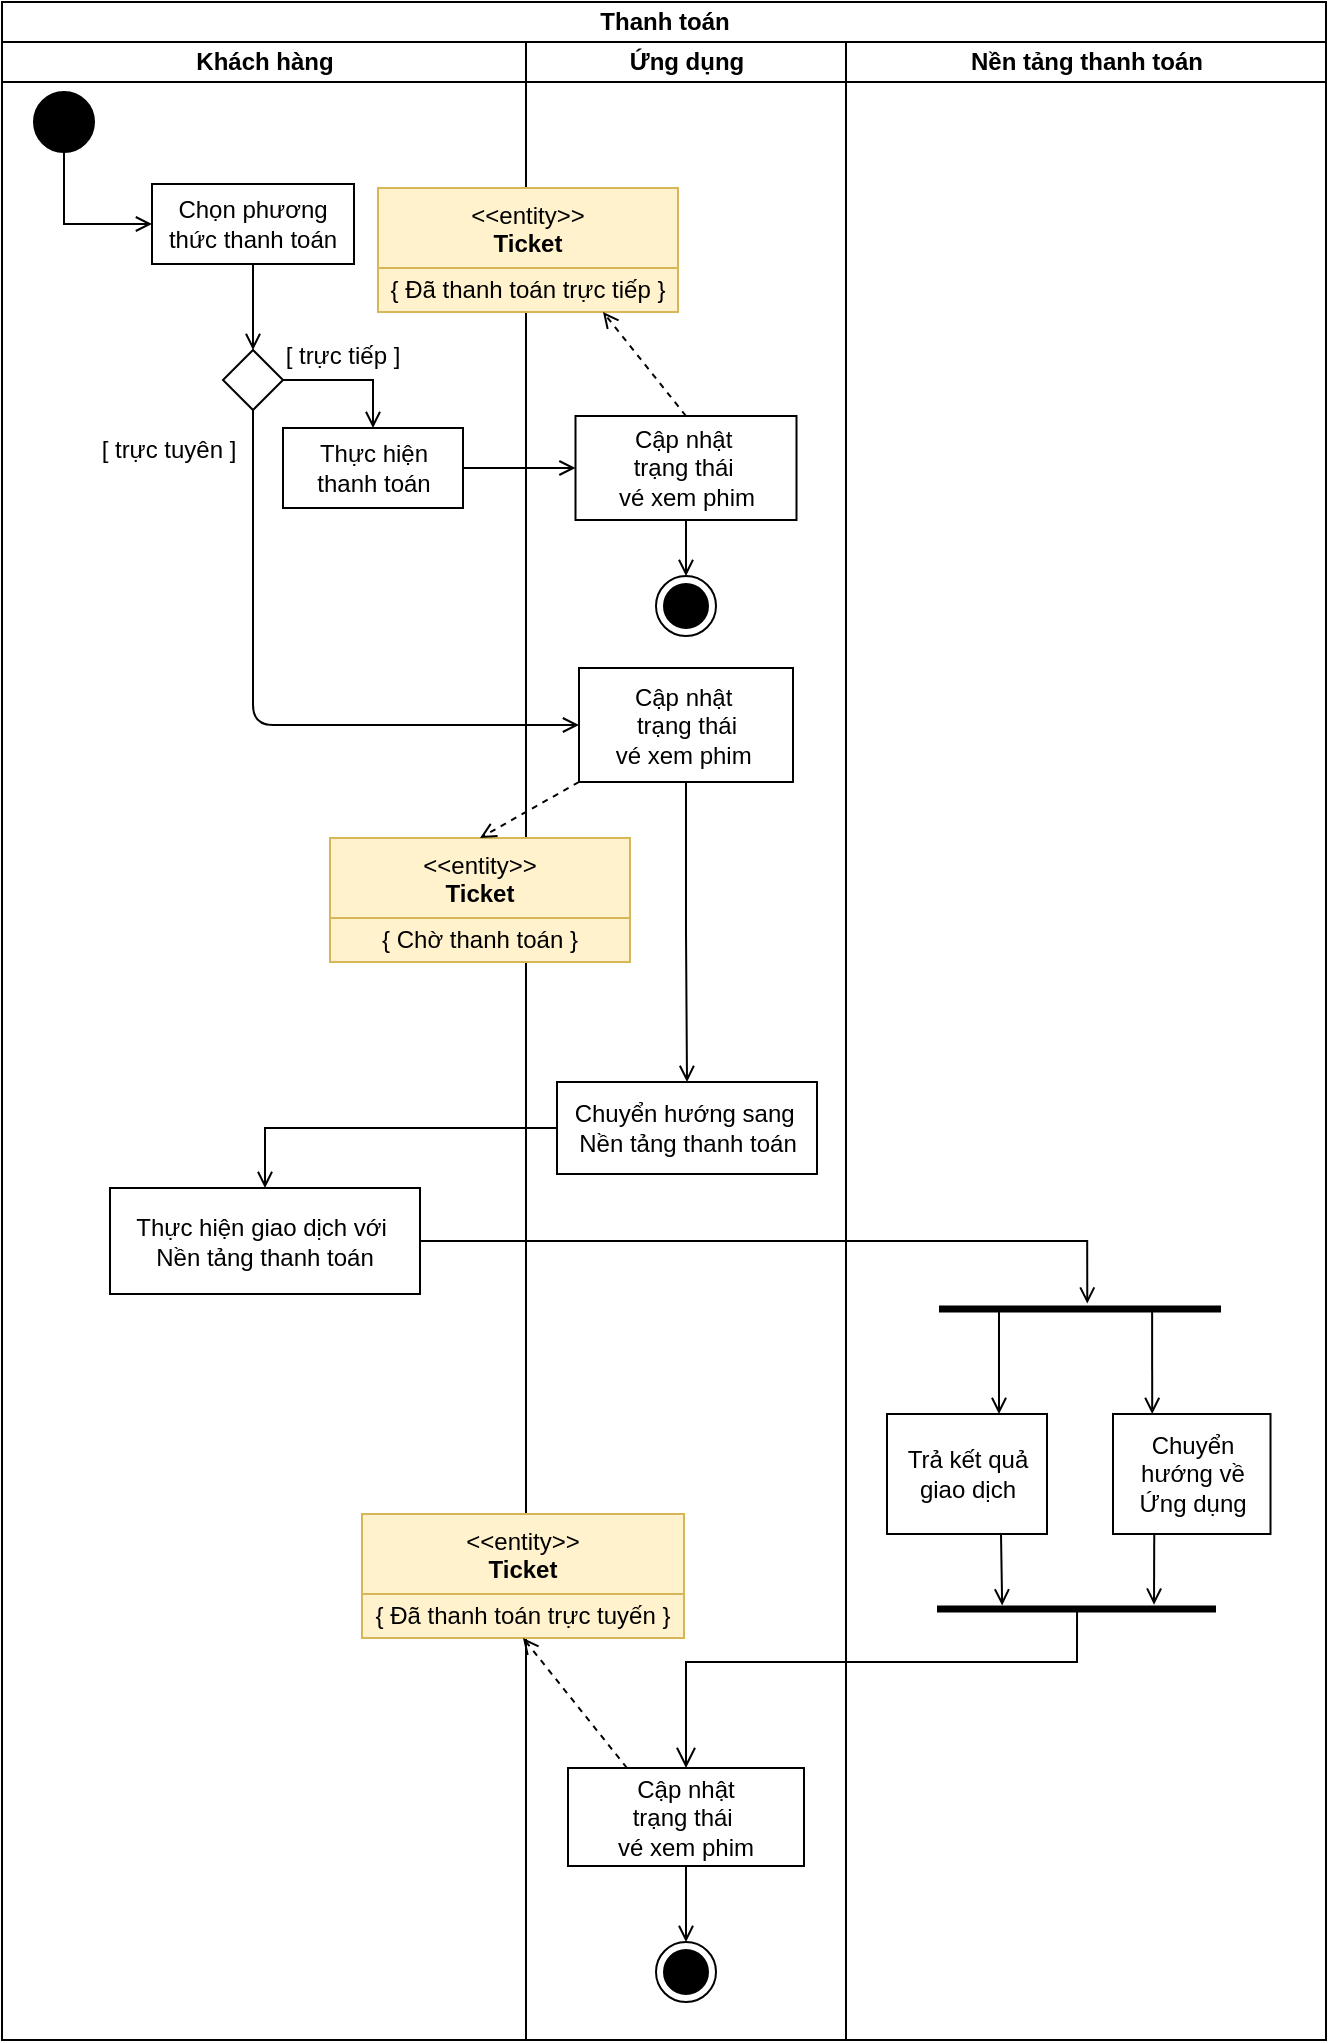 <mxfile version="26.0.16">
  <diagram id="prtHgNgQTEPvFCAcTncT" name="Page-1">
    <mxGraphModel dx="1050" dy="621" grid="0" gridSize="10" guides="1" tooltips="1" connect="1" arrows="1" fold="1" page="1" pageScale="1" pageWidth="3300" pageHeight="4681" math="0" shadow="0">
      <root>
        <mxCell id="0" />
        <mxCell id="1" parent="0" />
        <mxCell id="AH1WmHlI-EWRtZA3XXpa-1" value="Thanh toán" style="swimlane;childLayout=stackLayout;resizeParent=1;resizeParentMax=0;startSize=20;html=1;rounded=0;" parent="1" vertex="1">
          <mxGeometry x="306" y="485" width="662" height="1019" as="geometry" />
        </mxCell>
        <mxCell id="AH1WmHlI-EWRtZA3XXpa-2" value="Khách hàng" style="swimlane;startSize=20;html=1;rounded=0;" parent="AH1WmHlI-EWRtZA3XXpa-1" vertex="1">
          <mxGeometry y="20" width="262" height="999" as="geometry" />
        </mxCell>
        <mxCell id="sl81Ua0wuLah8IBPxavm-5" style="edgeStyle=orthogonalEdgeStyle;rounded=0;orthogonalLoop=1;jettySize=auto;html=1;exitX=0.5;exitY=1;exitDx=0;exitDy=0;endArrow=open;endFill=0;" parent="AH1WmHlI-EWRtZA3XXpa-2" source="AH1WmHlI-EWRtZA3XXpa-6" target="sl81Ua0wuLah8IBPxavm-3" edge="1">
          <mxGeometry relative="1" as="geometry" />
        </mxCell>
        <mxCell id="AH1WmHlI-EWRtZA3XXpa-6" value="Chọn phương thức thanh toán" style="html=1;dashed=0;whiteSpace=wrap;rounded=0;" parent="AH1WmHlI-EWRtZA3XXpa-2" vertex="1">
          <mxGeometry x="75" y="71" width="101" height="40" as="geometry" />
        </mxCell>
        <mxCell id="sl81Ua0wuLah8IBPxavm-7" style="edgeStyle=orthogonalEdgeStyle;rounded=0;orthogonalLoop=1;jettySize=auto;html=1;exitX=1;exitY=0.5;exitDx=0;exitDy=0;endArrow=open;endFill=0;" parent="AH1WmHlI-EWRtZA3XXpa-2" source="sl81Ua0wuLah8IBPxavm-3" target="AH1WmHlI-EWRtZA3XXpa-7" edge="1">
          <mxGeometry relative="1" as="geometry" />
        </mxCell>
        <mxCell id="sl81Ua0wuLah8IBPxavm-3" value="" style="rhombus;" parent="AH1WmHlI-EWRtZA3XXpa-2" vertex="1">
          <mxGeometry x="110.5" y="154" width="30" height="30" as="geometry" />
        </mxCell>
        <mxCell id="MLtkTYhZzzwZY1Q0g-1--2" style="edgeStyle=orthogonalEdgeStyle;rounded=0;orthogonalLoop=1;jettySize=auto;html=1;exitX=1;exitY=0;exitDx=0;exitDy=0;" edge="1" parent="AH1WmHlI-EWRtZA3XXpa-2" source="AH1WmHlI-EWRtZA3XXpa-7">
          <mxGeometry relative="1" as="geometry">
            <mxPoint x="231" y="193" as="targetPoint" />
          </mxGeometry>
        </mxCell>
        <mxCell id="AH1WmHlI-EWRtZA3XXpa-7" value="Thực hiện&lt;div&gt;thanh toán&lt;/div&gt;" style="html=1;dashed=0;whiteSpace=wrap;rounded=0;" parent="AH1WmHlI-EWRtZA3XXpa-2" vertex="1">
          <mxGeometry x="140.5" y="193" width="90" height="40" as="geometry" />
        </mxCell>
        <mxCell id="sl81Ua0wuLah8IBPxavm-27" style="edgeStyle=orthogonalEdgeStyle;rounded=0;orthogonalLoop=1;jettySize=auto;html=1;exitX=0.5;exitY=1;exitDx=0;exitDy=0;entryX=0;entryY=0.5;entryDx=0;entryDy=0;endArrow=open;endFill=0;" parent="AH1WmHlI-EWRtZA3XXpa-2" source="sl81Ua0wuLah8IBPxavm-1" target="AH1WmHlI-EWRtZA3XXpa-6" edge="1">
          <mxGeometry relative="1" as="geometry" />
        </mxCell>
        <mxCell id="sl81Ua0wuLah8IBPxavm-1" value="" style="ellipse;fillColor=strokeColor;html=1;" parent="AH1WmHlI-EWRtZA3XXpa-2" vertex="1">
          <mxGeometry x="16" y="25" width="30" height="30" as="geometry" />
        </mxCell>
        <mxCell id="MLtkTYhZzzwZY1Q0g-1--1" value="[ trực tiếp ]" style="text;html=1;align=center;verticalAlign=middle;resizable=0;points=[];autosize=1;strokeColor=none;fillColor=none;" vertex="1" parent="AH1WmHlI-EWRtZA3XXpa-2">
          <mxGeometry x="132" y="144" width="75" height="26" as="geometry" />
        </mxCell>
        <mxCell id="AH1WmHlI-EWRtZA3XXpa-27" style="edgeStyle=orthogonalEdgeStyle;orthogonalLoop=1;jettySize=auto;html=1;exitX=1;exitY=0.5;exitDx=0;exitDy=0;endArrow=open;endFill=0;" parent="AH1WmHlI-EWRtZA3XXpa-1" source="AH1WmHlI-EWRtZA3XXpa-7" target="AH1WmHlI-EWRtZA3XXpa-8" edge="1">
          <mxGeometry relative="1" as="geometry" />
        </mxCell>
        <mxCell id="sl81Ua0wuLah8IBPxavm-12" style="edgeStyle=orthogonalEdgeStyle;rounded=1;orthogonalLoop=1;jettySize=auto;html=1;exitX=0.5;exitY=1;exitDx=0;exitDy=0;entryX=0;entryY=0.5;entryDx=0;entryDy=0;curved=0;endArrow=open;endFill=0;" parent="AH1WmHlI-EWRtZA3XXpa-1" source="sl81Ua0wuLah8IBPxavm-3" target="sl81Ua0wuLah8IBPxavm-10" edge="1">
          <mxGeometry relative="1" as="geometry" />
        </mxCell>
        <mxCell id="AH1WmHlI-EWRtZA3XXpa-3" value="Ứng dụng" style="swimlane;startSize=20;html=1;rounded=0;" parent="AH1WmHlI-EWRtZA3XXpa-1" vertex="1">
          <mxGeometry x="262" y="20" width="160" height="999" as="geometry" />
        </mxCell>
        <mxCell id="sl81Ua0wuLah8IBPxavm-9" style="edgeStyle=orthogonalEdgeStyle;rounded=0;orthogonalLoop=1;jettySize=auto;html=1;exitX=0.5;exitY=1;exitDx=0;exitDy=0;endArrow=open;endFill=0;" parent="AH1WmHlI-EWRtZA3XXpa-3" source="AH1WmHlI-EWRtZA3XXpa-8" target="sl81Ua0wuLah8IBPxavm-8" edge="1">
          <mxGeometry relative="1" as="geometry" />
        </mxCell>
        <mxCell id="AH1WmHlI-EWRtZA3XXpa-8" value="&lt;div&gt;Cập nhật&amp;nbsp;&lt;/div&gt;&lt;div&gt;trạng thái&amp;nbsp;&lt;/div&gt;&lt;div&gt;vé xem phim&lt;/div&gt;" style="html=1;dashed=0;whiteSpace=wrap;rounded=0;" parent="AH1WmHlI-EWRtZA3XXpa-3" vertex="1">
          <mxGeometry x="24.75" y="187" width="110.5" height="52" as="geometry" />
        </mxCell>
        <mxCell id="sl81Ua0wuLah8IBPxavm-8" value="" style="ellipse;html=1;shape=endState;fillColor=strokeColor;" parent="AH1WmHlI-EWRtZA3XXpa-3" vertex="1">
          <mxGeometry x="65.0" y="267" width="30" height="30" as="geometry" />
        </mxCell>
        <mxCell id="sl81Ua0wuLah8IBPxavm-10" value="&lt;div&gt;Cập nhật&amp;nbsp;&lt;/div&gt;&lt;div&gt;trạng thái&lt;/div&gt;&lt;div&gt;vé xem phim&amp;nbsp;&lt;/div&gt;" style="html=1;dashed=0;whiteSpace=wrap;rounded=0;" parent="AH1WmHlI-EWRtZA3XXpa-3" vertex="1">
          <mxGeometry x="26.5" y="313" width="107" height="57" as="geometry" />
        </mxCell>
        <mxCell id="sl81Ua0wuLah8IBPxavm-33" value="&amp;lt;&amp;lt;entity&amp;gt;&amp;gt;&lt;br&gt;&lt;b&gt;Ticket&lt;/b&gt;" style="swimlane;fontStyle=0;align=center;verticalAlign=top;childLayout=stackLayout;horizontal=1;startSize=40;horizontalStack=0;resizeParent=1;resizeParentMax=0;resizeLast=0;collapsible=0;marginBottom=0;html=1;whiteSpace=wrap;fillColor=#fff2cc;strokeColor=#d6b656;" parent="AH1WmHlI-EWRtZA3XXpa-3" vertex="1">
          <mxGeometry x="-74" y="73" width="150" height="62" as="geometry" />
        </mxCell>
        <mxCell id="sl81Ua0wuLah8IBPxavm-36" value="{ Đã thanh toán trực tiếp }" style="rounded=0;whiteSpace=wrap;html=1;fillColor=#fff2cc;strokeColor=#d6b656;" parent="sl81Ua0wuLah8IBPxavm-33" vertex="1">
          <mxGeometry y="40" width="150" height="22" as="geometry" />
        </mxCell>
        <mxCell id="sl81Ua0wuLah8IBPxavm-39" value="" style="endArrow=open;html=1;rounded=0;exitX=0.5;exitY=0;exitDx=0;exitDy=0;entryX=0.75;entryY=1;entryDx=0;entryDy=0;endFill=0;dashed=1;" parent="AH1WmHlI-EWRtZA3XXpa-3" source="AH1WmHlI-EWRtZA3XXpa-8" target="sl81Ua0wuLah8IBPxavm-36" edge="1">
          <mxGeometry width="50" height="50" relative="1" as="geometry">
            <mxPoint x="-18" y="193" as="sourcePoint" />
            <mxPoint x="32" y="143" as="targetPoint" />
          </mxGeometry>
        </mxCell>
        <mxCell id="sl81Ua0wuLah8IBPxavm-40" value="&amp;lt;&amp;lt;entity&amp;gt;&amp;gt;&lt;br&gt;&lt;b&gt;Ticket&lt;/b&gt;" style="swimlane;fontStyle=0;align=center;verticalAlign=top;childLayout=stackLayout;horizontal=1;startSize=40;horizontalStack=0;resizeParent=1;resizeParentMax=0;resizeLast=0;collapsible=0;marginBottom=0;html=1;whiteSpace=wrap;fillColor=#fff2cc;strokeColor=#d6b656;" parent="AH1WmHlI-EWRtZA3XXpa-3" vertex="1">
          <mxGeometry x="-98" y="398" width="150" height="62" as="geometry" />
        </mxCell>
        <mxCell id="sl81Ua0wuLah8IBPxavm-41" value="{ Chờ thanh toán }" style="rounded=0;whiteSpace=wrap;html=1;fillColor=#fff2cc;strokeColor=#d6b656;" parent="sl81Ua0wuLah8IBPxavm-40" vertex="1">
          <mxGeometry y="40" width="150" height="22" as="geometry" />
        </mxCell>
        <mxCell id="sl81Ua0wuLah8IBPxavm-44" value="" style="endArrow=open;html=1;rounded=0;entryX=0.5;entryY=0;entryDx=0;entryDy=0;exitX=0;exitY=1;exitDx=0;exitDy=0;dashed=1;endFill=0;" parent="AH1WmHlI-EWRtZA3XXpa-3" source="sl81Ua0wuLah8IBPxavm-10" target="sl81Ua0wuLah8IBPxavm-40" edge="1">
          <mxGeometry width="50" height="50" relative="1" as="geometry">
            <mxPoint x="-11" y="389" as="sourcePoint" />
            <mxPoint x="39" y="339" as="targetPoint" />
          </mxGeometry>
        </mxCell>
        <mxCell id="sl81Ua0wuLah8IBPxavm-24" style="edgeStyle=orthogonalEdgeStyle;rounded=0;orthogonalLoop=1;jettySize=auto;html=1;exitX=0.5;exitY=1;exitDx=0;exitDy=0;endArrow=open;endFill=0;" parent="AH1WmHlI-EWRtZA3XXpa-3" source="AH1WmHlI-EWRtZA3XXpa-22" target="sl81Ua0wuLah8IBPxavm-22" edge="1">
          <mxGeometry relative="1" as="geometry" />
        </mxCell>
        <mxCell id="AH1WmHlI-EWRtZA3XXpa-22" value="Cập nhật&lt;div&gt;trạng thái&amp;nbsp;&lt;/div&gt;&lt;div&gt;vé xem phim&lt;/div&gt;" style="html=1;dashed=0;whiteSpace=wrap;rounded=0;" parent="AH1WmHlI-EWRtZA3XXpa-3" vertex="1">
          <mxGeometry x="21" y="863" width="118" height="49" as="geometry" />
        </mxCell>
        <mxCell id="sl81Ua0wuLah8IBPxavm-22" value="" style="ellipse;html=1;shape=endState;fillColor=strokeColor;" parent="AH1WmHlI-EWRtZA3XXpa-3" vertex="1">
          <mxGeometry x="65.0" y="950" width="30" height="30" as="geometry" />
        </mxCell>
        <mxCell id="sl81Ua0wuLah8IBPxavm-45" value="&amp;lt;&amp;lt;entity&amp;gt;&amp;gt;&lt;br&gt;&lt;b&gt;Ticket&lt;/b&gt;" style="swimlane;fontStyle=0;align=center;verticalAlign=top;childLayout=stackLayout;horizontal=1;startSize=40;horizontalStack=0;resizeParent=1;resizeParentMax=0;resizeLast=0;collapsible=0;marginBottom=0;html=1;whiteSpace=wrap;fillColor=#fff2cc;strokeColor=#d6b656;" parent="AH1WmHlI-EWRtZA3XXpa-3" vertex="1">
          <mxGeometry x="-82" y="736" width="161" height="62" as="geometry" />
        </mxCell>
        <mxCell id="sl81Ua0wuLah8IBPxavm-46" value="{ Đã thanh toán trực tuyến }" style="rounded=0;whiteSpace=wrap;html=1;fillColor=#fff2cc;strokeColor=#d6b656;" parent="sl81Ua0wuLah8IBPxavm-45" vertex="1">
          <mxGeometry y="40" width="161" height="22" as="geometry" />
        </mxCell>
        <mxCell id="sl81Ua0wuLah8IBPxavm-47" value="" style="endArrow=open;html=1;rounded=0;entryX=0.5;entryY=1;entryDx=0;entryDy=0;exitX=0.25;exitY=0;exitDx=0;exitDy=0;dashed=1;endFill=0;" parent="AH1WmHlI-EWRtZA3XXpa-3" source="AH1WmHlI-EWRtZA3XXpa-22" target="sl81Ua0wuLah8IBPxavm-45" edge="1">
          <mxGeometry width="50" height="50" relative="1" as="geometry">
            <mxPoint x="45" y="362" as="sourcePoint" />
            <mxPoint x="-13" y="408" as="targetPoint" />
          </mxGeometry>
        </mxCell>
        <mxCell id="AH1WmHlI-EWRtZA3XXpa-4" value="Nền tảng thanh toán" style="swimlane;startSize=20;html=1;rounded=0;" parent="AH1WmHlI-EWRtZA3XXpa-1" vertex="1">
          <mxGeometry x="422" y="20" width="240" height="999" as="geometry" />
        </mxCell>
        <mxCell id="sl81Ua0wuLah8IBPxavm-16" value="&lt;span style=&quot;background-color: transparent; color: light-dark(rgb(0, 0, 0), rgb(255, 255, 255));&quot;&gt;Thực hiện giao dịch với&amp;nbsp;&lt;/span&gt;&lt;div&gt;Nền tảng thanh toán&lt;/div&gt;" style="html=1;dashed=0;whiteSpace=wrap;rounded=0;" parent="AH1WmHlI-EWRtZA3XXpa-4" vertex="1">
          <mxGeometry x="-368" y="573" width="155" height="53" as="geometry" />
        </mxCell>
        <mxCell id="sl81Ua0wuLah8IBPxavm-14" value="Chuyển hướng&amp;nbsp;&lt;span style=&quot;background-color: transparent; color: light-dark(rgb(0, 0, 0), rgb(255, 255, 255));&quot;&gt;sang&amp;nbsp;&lt;/span&gt;&lt;div&gt;Nền tảng thanh toán&lt;/div&gt;" style="html=1;dashed=0;whiteSpace=wrap;rounded=0;" parent="AH1WmHlI-EWRtZA3XXpa-4" vertex="1">
          <mxGeometry x="-144.5" y="520" width="130" height="46" as="geometry" />
        </mxCell>
        <mxCell id="sl81Ua0wuLah8IBPxavm-17" style="edgeStyle=orthogonalEdgeStyle;rounded=0;orthogonalLoop=1;jettySize=auto;html=1;exitX=0;exitY=0.5;exitDx=0;exitDy=0;endArrow=open;endFill=0;" parent="AH1WmHlI-EWRtZA3XXpa-4" source="sl81Ua0wuLah8IBPxavm-14" target="sl81Ua0wuLah8IBPxavm-16" edge="1">
          <mxGeometry relative="1" as="geometry" />
        </mxCell>
        <mxCell id="sl81Ua0wuLah8IBPxavm-20" style="edgeStyle=orthogonalEdgeStyle;rounded=0;orthogonalLoop=1;jettySize=auto;html=1;exitX=1;exitY=0.5;exitDx=0;exitDy=0;entryX=-0.584;entryY=0.474;entryDx=0;entryDy=0;entryPerimeter=0;endArrow=open;endFill=0;" parent="AH1WmHlI-EWRtZA3XXpa-4" source="sl81Ua0wuLah8IBPxavm-16" target="AH1WmHlI-EWRtZA3XXpa-38" edge="1">
          <mxGeometry relative="1" as="geometry" />
        </mxCell>
        <mxCell id="AH1WmHlI-EWRtZA3XXpa-50" style="edgeStyle=orthogonalEdgeStyle;orthogonalLoop=1;jettySize=auto;html=1;exitX=0.5;exitY=1;exitDx=0;exitDy=0;endArrow=open;endFill=0;entryX=-0.215;entryY=0.908;entryDx=0;entryDy=0;entryPerimeter=0;" parent="AH1WmHlI-EWRtZA3XXpa-4" edge="1">
          <mxGeometry relative="1" as="geometry">
            <mxPoint x="78.08" y="781.713" as="targetPoint" />
            <mxPoint x="77.5" y="746" as="sourcePoint" />
          </mxGeometry>
        </mxCell>
        <mxCell id="AH1WmHlI-EWRtZA3XXpa-15" value="Trả kết quả giao dịch" style="html=1;dashed=0;whiteSpace=wrap;rounded=0;" parent="AH1WmHlI-EWRtZA3XXpa-4" vertex="1">
          <mxGeometry x="20.5" y="686" width="80" height="60" as="geometry" />
        </mxCell>
        <mxCell id="AH1WmHlI-EWRtZA3XXpa-16" value="Chuyển hướng về Ứng dụng" style="html=1;dashed=0;whiteSpace=wrap;rounded=0;" parent="AH1WmHlI-EWRtZA3XXpa-4" vertex="1">
          <mxGeometry x="133.5" y="686" width="78.75" height="60" as="geometry" />
        </mxCell>
        <mxCell id="AH1WmHlI-EWRtZA3XXpa-38" value="" style="html=1;points=[];perimeter=orthogonalPerimeter;fillColor=strokeColor;rotation=90;" parent="AH1WmHlI-EWRtZA3XXpa-4" vertex="1">
          <mxGeometry x="115.75" y="563.5" width="2.5" height="140" as="geometry" />
        </mxCell>
        <mxCell id="AH1WmHlI-EWRtZA3XXpa-44" style="edgeStyle=orthogonalEdgeStyle;orthogonalLoop=1;jettySize=auto;html=1;exitX=0.495;exitY=0.243;exitDx=0;exitDy=0;endArrow=open;endFill=0;exitPerimeter=0;" parent="AH1WmHlI-EWRtZA3XXpa-4" edge="1">
          <mxGeometry relative="1" as="geometry">
            <mxPoint x="153.055" y="633.488" as="sourcePoint" />
            <mxPoint x="153.5" y="686" as="targetPoint" />
            <Array as="points">
              <mxPoint x="153.5" y="686" />
            </Array>
          </mxGeometry>
        </mxCell>
        <mxCell id="AH1WmHlI-EWRtZA3XXpa-48" value="" style="html=1;points=[];perimeter=orthogonalPerimeter;fillColor=strokeColor;rotation=90;" parent="AH1WmHlI-EWRtZA3XXpa-4" vertex="1">
          <mxGeometry x="114" y="714.25" width="2.5" height="138.5" as="geometry" />
        </mxCell>
        <mxCell id="AH1WmHlI-EWRtZA3XXpa-52" style="edgeStyle=orthogonalEdgeStyle;orthogonalLoop=1;jettySize=auto;html=1;exitX=0.5;exitY=1;exitDx=0;exitDy=0;entryX=-0.362;entryY=0.126;entryDx=0;entryDy=0;entryPerimeter=0;endArrow=open;endFill=0;" parent="AH1WmHlI-EWRtZA3XXpa-4" edge="1">
          <mxGeometry relative="1" as="geometry">
            <mxPoint x="154.125" y="746" as="sourcePoint" />
            <mxPoint x="154.01" y="781.345" as="targetPoint" />
          </mxGeometry>
        </mxCell>
        <mxCell id="sl81Ua0wuLah8IBPxavm-21" style="edgeStyle=orthogonalEdgeStyle;orthogonalLoop=1;jettySize=auto;html=1;exitX=0.495;exitY=0.243;exitDx=0;exitDy=0;endArrow=open;endFill=0;exitPerimeter=0;" parent="AH1WmHlI-EWRtZA3XXpa-4" edge="1">
          <mxGeometry relative="1" as="geometry">
            <mxPoint x="76.495" y="633.488" as="sourcePoint" />
            <mxPoint x="76.94" y="686" as="targetPoint" />
            <Array as="points">
              <mxPoint x="76.94" y="686" />
            </Array>
          </mxGeometry>
        </mxCell>
        <mxCell id="sl81Ua0wuLah8IBPxavm-15" style="edgeStyle=orthogonalEdgeStyle;rounded=0;orthogonalLoop=1;jettySize=auto;html=1;exitX=0.5;exitY=1;exitDx=0;exitDy=0;endArrow=open;endFill=0;" parent="AH1WmHlI-EWRtZA3XXpa-1" source="sl81Ua0wuLah8IBPxavm-10" target="sl81Ua0wuLah8IBPxavm-14" edge="1">
          <mxGeometry relative="1" as="geometry" />
        </mxCell>
        <mxCell id="sl81Ua0wuLah8IBPxavm-23" value="" style="edgeStyle=segmentEdgeStyle;endArrow=open;html=1;curved=0;rounded=0;endSize=8;startSize=8;exitX=0.8;exitY=0.498;exitDx=0;exitDy=0;exitPerimeter=0;entryX=0.5;entryY=0;entryDx=0;entryDy=0;endFill=0;" parent="AH1WmHlI-EWRtZA3XXpa-1" source="AH1WmHlI-EWRtZA3XXpa-48" target="AH1WmHlI-EWRtZA3XXpa-22" edge="1">
          <mxGeometry width="50" height="50" relative="1" as="geometry">
            <mxPoint x="244.5" y="671" as="sourcePoint" />
            <mxPoint x="294.5" y="621" as="targetPoint" />
            <Array as="points">
              <mxPoint x="537.5" y="830" />
              <mxPoint x="342.5" y="830" />
            </Array>
          </mxGeometry>
        </mxCell>
        <mxCell id="MLtkTYhZzzwZY1Q0g-1--3" value="[ trực tuyên ]" style="text;html=1;align=center;verticalAlign=middle;resizable=0;points=[];autosize=1;strokeColor=none;fillColor=none;" vertex="1" parent="1">
          <mxGeometry x="346" y="696" width="85" height="26" as="geometry" />
        </mxCell>
      </root>
    </mxGraphModel>
  </diagram>
</mxfile>

